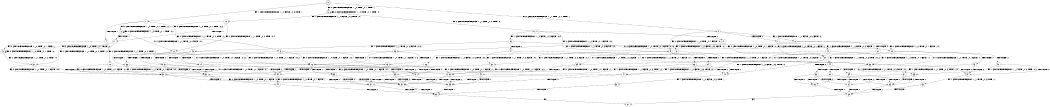 digraph BCG {
size = "7, 10.5";
center = TRUE;
node [shape = circle];
0 [peripheries = 2];
0 -> 1 [label = "EX !1 !ATOMIC_EXCH_BRANCH (1, +0, FALSE, +0, 3, TRUE) !::"];
0 -> 2 [label = "EX !2 !ATOMIC_EXCH_BRANCH (1, +1, TRUE, +0, 2, TRUE) !::"];
0 -> 3 [label = "EX !0 !ATOMIC_EXCH_BRANCH (1, +0, TRUE, +0, 1, TRUE) !::"];
1 -> 4 [label = "TERMINATE !1"];
1 -> 5 [label = "EX !2 !ATOMIC_EXCH_BRANCH (1, +1, TRUE, +0, 2, TRUE) !:1:"];
1 -> 6 [label = "EX !0 !ATOMIC_EXCH_BRANCH (1, +0, TRUE, +0, 1, TRUE) !:1:"];
2 -> 7 [label = "TERMINATE !2"];
2 -> 8 [label = "EX !1 !ATOMIC_EXCH_BRANCH (1, +0, FALSE, +0, 3, FALSE) !:2:"];
2 -> 9 [label = "EX !0 !ATOMIC_EXCH_BRANCH (1, +0, TRUE, +0, 1, FALSE) !:2:"];
3 -> 10 [label = "EX !1 !ATOMIC_EXCH_BRANCH (1, +0, FALSE, +0, 3, TRUE) !:0:"];
3 -> 11 [label = "EX !2 !ATOMIC_EXCH_BRANCH (1, +1, TRUE, +0, 2, TRUE) !:0:"];
3 -> 3 [label = "EX !0 !ATOMIC_EXCH_BRANCH (1, +0, TRUE, +0, 1, TRUE) !:0:"];
4 -> 12 [label = "EX !2 !ATOMIC_EXCH_BRANCH (1, +1, TRUE, +0, 2, TRUE) !::"];
4 -> 13 [label = "EX !0 !ATOMIC_EXCH_BRANCH (1, +0, TRUE, +0, 1, TRUE) !::"];
5 -> 14 [label = "TERMINATE !1"];
5 -> 15 [label = "TERMINATE !2"];
5 -> 16 [label = "EX !0 !ATOMIC_EXCH_BRANCH (1, +0, TRUE, +0, 1, FALSE) !:1:2:"];
6 -> 17 [label = "TERMINATE !1"];
6 -> 18 [label = "EX !2 !ATOMIC_EXCH_BRANCH (1, +1, TRUE, +0, 2, TRUE) !:0:1:"];
6 -> 6 [label = "EX !0 !ATOMIC_EXCH_BRANCH (1, +0, TRUE, +0, 1, TRUE) !:0:1:"];
7 -> 19 [label = "EX !1 !ATOMIC_EXCH_BRANCH (1, +0, FALSE, +0, 3, FALSE) !::"];
7 -> 20 [label = "EX !0 !ATOMIC_EXCH_BRANCH (1, +0, TRUE, +0, 1, FALSE) !::"];
8 -> 21 [label = "TERMINATE !2"];
8 -> 22 [label = "EX !0 !ATOMIC_EXCH_BRANCH (1, +0, TRUE, +0, 1, FALSE) !:1:2:"];
8 -> 23 [label = "EX !1 !ATOMIC_EXCH_BRANCH (1, +1, TRUE, +0, 3, FALSE) !:1:2:"];
9 -> 24 [label = "TERMINATE !2"];
9 -> 25 [label = "TERMINATE !0"];
9 -> 26 [label = "EX !1 !ATOMIC_EXCH_BRANCH (1, +0, FALSE, +0, 3, TRUE) !:0:2:"];
10 -> 17 [label = "TERMINATE !1"];
10 -> 18 [label = "EX !2 !ATOMIC_EXCH_BRANCH (1, +1, TRUE, +0, 2, TRUE) !:0:1:"];
10 -> 6 [label = "EX !0 !ATOMIC_EXCH_BRANCH (1, +0, TRUE, +0, 1, TRUE) !:0:1:"];
11 -> 27 [label = "TERMINATE !2"];
11 -> 28 [label = "EX !1 !ATOMIC_EXCH_BRANCH (1, +0, FALSE, +0, 3, FALSE) !:0:2:"];
11 -> 9 [label = "EX !0 !ATOMIC_EXCH_BRANCH (1, +0, TRUE, +0, 1, FALSE) !:0:2:"];
12 -> 29 [label = "TERMINATE !2"];
12 -> 30 [label = "EX !0 !ATOMIC_EXCH_BRANCH (1, +0, TRUE, +0, 1, FALSE) !:2:"];
13 -> 31 [label = "EX !2 !ATOMIC_EXCH_BRANCH (1, +1, TRUE, +0, 2, TRUE) !:0:"];
13 -> 13 [label = "EX !0 !ATOMIC_EXCH_BRANCH (1, +0, TRUE, +0, 1, TRUE) !:0:"];
14 -> 29 [label = "TERMINATE !2"];
14 -> 30 [label = "EX !0 !ATOMIC_EXCH_BRANCH (1, +0, TRUE, +0, 1, FALSE) !:2:"];
15 -> 29 [label = "TERMINATE !1"];
15 -> 32 [label = "EX !0 !ATOMIC_EXCH_BRANCH (1, +0, TRUE, +0, 1, FALSE) !:1:"];
16 -> 33 [label = "TERMINATE !1"];
16 -> 34 [label = "TERMINATE !2"];
16 -> 35 [label = "TERMINATE !0"];
17 -> 13 [label = "EX !0 !ATOMIC_EXCH_BRANCH (1, +0, TRUE, +0, 1, TRUE) !:0:"];
17 -> 31 [label = "EX !2 !ATOMIC_EXCH_BRANCH (1, +1, TRUE, +0, 2, TRUE) !:0:"];
18 -> 36 [label = "TERMINATE !1"];
18 -> 37 [label = "TERMINATE !2"];
18 -> 16 [label = "EX !0 !ATOMIC_EXCH_BRANCH (1, +0, TRUE, +0, 1, FALSE) !:0:1:2:"];
19 -> 38 [label = "EX !0 !ATOMIC_EXCH_BRANCH (1, +0, TRUE, +0, 1, FALSE) !:1:"];
19 -> 39 [label = "EX !1 !ATOMIC_EXCH_BRANCH (1, +1, TRUE, +0, 3, FALSE) !:1:"];
20 -> 40 [label = "TERMINATE !0"];
20 -> 41 [label = "EX !1 !ATOMIC_EXCH_BRANCH (1, +0, FALSE, +0, 3, TRUE) !:0:"];
21 -> 39 [label = "EX !1 !ATOMIC_EXCH_BRANCH (1, +1, TRUE, +0, 3, FALSE) !:1:"];
21 -> 38 [label = "EX !0 !ATOMIC_EXCH_BRANCH (1, +0, TRUE, +0, 1, FALSE) !:1:"];
22 -> 42 [label = "TERMINATE !2"];
22 -> 43 [label = "TERMINATE !0"];
22 -> 44 [label = "EX !1 !ATOMIC_EXCH_BRANCH (1, +1, TRUE, +0, 3, TRUE) !:0:1:2:"];
23 -> 14 [label = "TERMINATE !1"];
23 -> 15 [label = "TERMINATE !2"];
23 -> 16 [label = "EX !0 !ATOMIC_EXCH_BRANCH (1, +0, TRUE, +0, 1, FALSE) !:1:2:"];
24 -> 40 [label = "TERMINATE !0"];
24 -> 41 [label = "EX !1 !ATOMIC_EXCH_BRANCH (1, +0, FALSE, +0, 3, TRUE) !:0:"];
25 -> 40 [label = "TERMINATE !2"];
25 -> 45 [label = "EX !1 !ATOMIC_EXCH_BRANCH (1, +0, FALSE, +0, 3, TRUE) !:2:"];
26 -> 33 [label = "TERMINATE !1"];
26 -> 34 [label = "TERMINATE !2"];
26 -> 35 [label = "TERMINATE !0"];
27 -> 20 [label = "EX !0 !ATOMIC_EXCH_BRANCH (1, +0, TRUE, +0, 1, FALSE) !:0:"];
27 -> 46 [label = "EX !1 !ATOMIC_EXCH_BRANCH (1, +0, FALSE, +0, 3, FALSE) !:0:"];
28 -> 47 [label = "TERMINATE !2"];
28 -> 48 [label = "EX !1 !ATOMIC_EXCH_BRANCH (1, +1, TRUE, +0, 3, FALSE) !:0:1:2:"];
28 -> 22 [label = "EX !0 !ATOMIC_EXCH_BRANCH (1, +0, TRUE, +0, 1, FALSE) !:0:1:2:"];
29 -> 49 [label = "EX !0 !ATOMIC_EXCH_BRANCH (1, +0, TRUE, +0, 1, FALSE) !::"];
30 -> 50 [label = "TERMINATE !2"];
30 -> 51 [label = "TERMINATE !0"];
31 -> 52 [label = "TERMINATE !2"];
31 -> 30 [label = "EX !0 !ATOMIC_EXCH_BRANCH (1, +0, TRUE, +0, 1, FALSE) !:0:2:"];
32 -> 50 [label = "TERMINATE !1"];
32 -> 53 [label = "TERMINATE !0"];
33 -> 50 [label = "TERMINATE !2"];
33 -> 51 [label = "TERMINATE !0"];
34 -> 50 [label = "TERMINATE !1"];
34 -> 53 [label = "TERMINATE !0"];
35 -> 51 [label = "TERMINATE !1"];
35 -> 53 [label = "TERMINATE !2"];
36 -> 30 [label = "EX !0 !ATOMIC_EXCH_BRANCH (1, +0, TRUE, +0, 1, FALSE) !:0:2:"];
36 -> 52 [label = "TERMINATE !2"];
37 -> 32 [label = "EX !0 !ATOMIC_EXCH_BRANCH (1, +0, TRUE, +0, 1, FALSE) !:0:1:"];
37 -> 52 [label = "TERMINATE !1"];
38 -> 54 [label = "TERMINATE !0"];
38 -> 55 [label = "EX !1 !ATOMIC_EXCH_BRANCH (1, +1, TRUE, +0, 3, TRUE) !:0:1:"];
39 -> 29 [label = "TERMINATE !1"];
39 -> 32 [label = "EX !0 !ATOMIC_EXCH_BRANCH (1, +0, TRUE, +0, 1, FALSE) !:1:"];
40 -> 56 [label = "EX !1 !ATOMIC_EXCH_BRANCH (1, +0, FALSE, +0, 3, TRUE) !::"];
41 -> 50 [label = "TERMINATE !1"];
41 -> 53 [label = "TERMINATE !0"];
42 -> 55 [label = "EX !1 !ATOMIC_EXCH_BRANCH (1, +1, TRUE, +0, 3, TRUE) !:0:1:"];
42 -> 54 [label = "TERMINATE !0"];
43 -> 57 [label = "EX !1 !ATOMIC_EXCH_BRANCH (1, +1, TRUE, +0, 3, TRUE) !:1:2:"];
43 -> 54 [label = "TERMINATE !2"];
44 -> 58 [label = "TERMINATE !1"];
44 -> 59 [label = "TERMINATE !2"];
44 -> 60 [label = "TERMINATE !0"];
45 -> 51 [label = "TERMINATE !1"];
45 -> 53 [label = "TERMINATE !2"];
46 -> 61 [label = "EX !1 !ATOMIC_EXCH_BRANCH (1, +1, TRUE, +0, 3, FALSE) !:0:1:"];
46 -> 38 [label = "EX !0 !ATOMIC_EXCH_BRANCH (1, +0, TRUE, +0, 1, FALSE) !:0:1:"];
47 -> 61 [label = "EX !1 !ATOMIC_EXCH_BRANCH (1, +1, TRUE, +0, 3, FALSE) !:0:1:"];
47 -> 38 [label = "EX !0 !ATOMIC_EXCH_BRANCH (1, +0, TRUE, +0, 1, FALSE) !:0:1:"];
48 -> 36 [label = "TERMINATE !1"];
48 -> 37 [label = "TERMINATE !2"];
48 -> 16 [label = "EX !0 !ATOMIC_EXCH_BRANCH (1, +0, TRUE, +0, 1, FALSE) !:0:1:2:"];
49 -> 62 [label = "TERMINATE !0"];
50 -> 62 [label = "TERMINATE !0"];
51 -> 62 [label = "TERMINATE !2"];
52 -> 49 [label = "EX !0 !ATOMIC_EXCH_BRANCH (1, +0, TRUE, +0, 1, FALSE) !:0:"];
53 -> 62 [label = "TERMINATE !1"];
54 -> 63 [label = "EX !1 !ATOMIC_EXCH_BRANCH (1, +1, TRUE, +0, 3, TRUE) !:1:"];
55 -> 64 [label = "TERMINATE !1"];
55 -> 65 [label = "TERMINATE !0"];
56 -> 62 [label = "TERMINATE !1"];
57 -> 66 [label = "TERMINATE !1"];
57 -> 65 [label = "TERMINATE !2"];
58 -> 64 [label = "TERMINATE !2"];
58 -> 66 [label = "TERMINATE !0"];
59 -> 64 [label = "TERMINATE !1"];
59 -> 65 [label = "TERMINATE !0"];
60 -> 66 [label = "TERMINATE !1"];
60 -> 65 [label = "TERMINATE !2"];
61 -> 52 [label = "TERMINATE !1"];
61 -> 32 [label = "EX !0 !ATOMIC_EXCH_BRANCH (1, +0, TRUE, +0, 1, FALSE) !:0:1:"];
62 -> 67 [label = "exit"];
63 -> 68 [label = "TERMINATE !1"];
64 -> 68 [label = "TERMINATE !0"];
65 -> 68 [label = "TERMINATE !1"];
66 -> 68 [label = "TERMINATE !2"];
68 -> 67 [label = "exit"];
}
